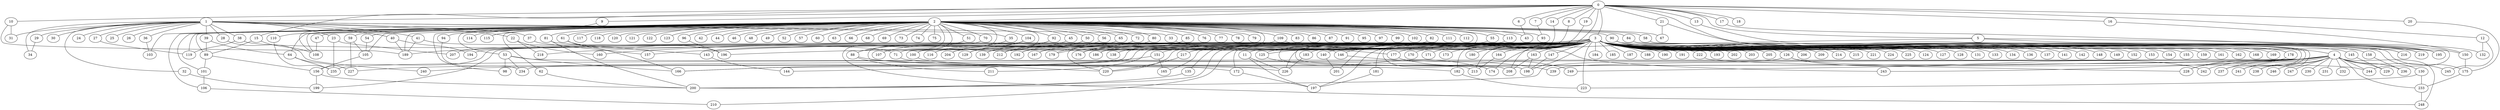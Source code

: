 
graph graphname {
    0 -- 1
0 -- 2
0 -- 3
0 -- 4
0 -- 5
0 -- 6
0 -- 7
0 -- 8
0 -- 9
0 -- 10
0 -- 11
0 -- 12
0 -- 13
0 -- 14
0 -- 15
0 -- 16
0 -- 17
0 -- 18
0 -- 19
0 -- 20
0 -- 21
1 -- 32
1 -- 34
1 -- 35
1 -- 36
1 -- 37
1 -- 38
1 -- 33
1 -- 40
1 -- 41
1 -- 39
1 -- 22
1 -- 23
1 -- 24
1 -- 25
1 -- 26
1 -- 27
1 -- 28
1 -- 29
1 -- 30
1 -- 31
2 -- 42
2 -- 43
2 -- 44
2 -- 45
2 -- 46
2 -- 47
2 -- 48
2 -- 49
2 -- 50
2 -- 51
2 -- 52
2 -- 53
2 -- 54
2 -- 55
2 -- 56
2 -- 57
2 -- 58
2 -- 59
2 -- 60
2 -- 61
2 -- 62
2 -- 63
2 -- 64
2 -- 65
2 -- 66
2 -- 67
2 -- 68
2 -- 69
2 -- 70
2 -- 71
2 -- 72
2 -- 73
2 -- 74
2 -- 75
2 -- 76
2 -- 77
2 -- 78
2 -- 79
2 -- 80
2 -- 81
2 -- 82
2 -- 83
2 -- 84
2 -- 85
2 -- 86
2 -- 87
2 -- 88
2 -- 89
2 -- 90
2 -- 91
2 -- 92
2 -- 93
2 -- 94
2 -- 95
2 -- 96
2 -- 97
2 -- 98
2 -- 99
2 -- 100
2 -- 101
2 -- 102
2 -- 103
2 -- 104
2 -- 105
2 -- 106
2 -- 107
2 -- 108
2 -- 109
2 -- 110
2 -- 111
2 -- 112
2 -- 113
2 -- 114
2 -- 115
2 -- 116
2 -- 117
2 -- 118
2 -- 119
2 -- 120
2 -- 121
2 -- 122
2 -- 123
2 -- 189
2 -- 248
3 -- 124
3 -- 125
3 -- 126
3 -- 127
3 -- 128
3 -- 129
3 -- 130
3 -- 131
3 -- 132
3 -- 133
3 -- 134
3 -- 135
3 -- 136
3 -- 137
3 -- 138
3 -- 139
3 -- 140
3 -- 141
3 -- 142
3 -- 143
3 -- 144
3 -- 145
3 -- 146
3 -- 147
3 -- 148
3 -- 149
3 -- 150
3 -- 151
3 -- 152
3 -- 153
3 -- 154
3 -- 155
3 -- 156
3 -- 157
3 -- 158
3 -- 159
3 -- 160
3 -- 161
3 -- 162
3 -- 163
3 -- 164
3 -- 165
3 -- 166
3 -- 167
3 -- 168
3 -- 169
3 -- 170
3 -- 171
3 -- 172
3 -- 173
3 -- 174
3 -- 175
3 -- 176
3 -- 177
3 -- 178
3 -- 179
3 -- 180
3 -- 181
3 -- 182
3 -- 183
3 -- 184
3 -- 185
3 -- 186
3 -- 187
3 -- 188
3 -- 189
3 -- 190
3 -- 191
3 -- 192
3 -- 193
3 -- 194
3 -- 195
3 -- 196
3 -- 197
3 -- 198
3 -- 199
3 -- 200
3 -- 201
3 -- 202
3 -- 203
3 -- 204
3 -- 205
3 -- 206
3 -- 207
3 -- 208
3 -- 209
3 -- 210
3 -- 211
3 -- 212
3 -- 213
3 -- 214
3 -- 215
3 -- 216
3 -- 217
3 -- 218
3 -- 219
3 -- 220
3 -- 221
3 -- 222
3 -- 223
3 -- 224
3 -- 225
3 -- 226
4 -- 227
4 -- 228
4 -- 229
4 -- 230
4 -- 231
4 -- 232
4 -- 233
4 -- 234
4 -- 235
4 -- 236
4 -- 237
4 -- 238
4 -- 239
4 -- 240
4 -- 241
4 -- 242
4 -- 243
4 -- 244
4 -- 245
4 -- 246
4 -- 247
4 -- 248
4 -- 249
5 -- 195
5 -- 174
5 -- 244
6 -- 43
7 -- 93
8 -- 176
9 -- 108
10 -- 31
10 -- 189
11 -- 226
11 -- 197
12 -- 132
12 -- 245
13 -- 219
14 -- 220
15 -- 89
15 -- 108
16 -- 150
17 -- 195
19 -- 186
20 -- 175
21 -- 67
21 -- 216
22 -- 218
22 -- 160
23 -- 207
23 -- 235
27 -- 119
28 -- 240
29 -- 34
32 -- 199
33 -- 177
35 -- 100
36 -- 103
37 -- 157
38 -- 119
38 -- 146
39 -- 64
39 -- 89
40 -- 189
40 -- 194
41 -- 189
41 -- 71
45 -- 139
47 -- 108
50 -- 212
51 -- 88
53 -- 166
53 -- 234
53 -- 98
53 -- 213
54 -- 105
55 -- 208
56 -- 192
58 -- 238
59 -- 105
59 -- 227
61 -- 166
61 -- 196
62 -- 200
64 -- 235
64 -- 227
65 -- 167
70 -- 220
71 -- 172
72 -- 179
80 -- 176
81 -- 143
81 -- 200
82 -- 125
84 -- 241
85 -- 186
88 -- 226
88 -- 211
89 -- 101
89 -- 156
90 -- 178
90 -- 237
92 -- 116
92 -- 129
94 -- 234
96 -- 196
100 -- 182
101 -- 106
104 -- 107
104 -- 204
105 -- 156
106 -- 210
109 -- 138
109 -- 243
110 -- 235
113 -- 198
125 -- 174
126 -- 244
126 -- 242
126 -- 200
130 -- 223
130 -- 233
135 -- 200
140 -- 201
143 -- 144
145 -- 229
146 -- 239
147 -- 198
150 -- 175
151 -- 166
151 -- 165
156 -- 200
156 -- 199
158 -- 236
163 -- 198
163 -- 208
164 -- 213
172 -- 197
175 -- 233
177 -- 249
178 -- 228
181 -- 197
182 -- 223
183 -- 226
217 -- 220
222 -- 228
233 -- 248

}
